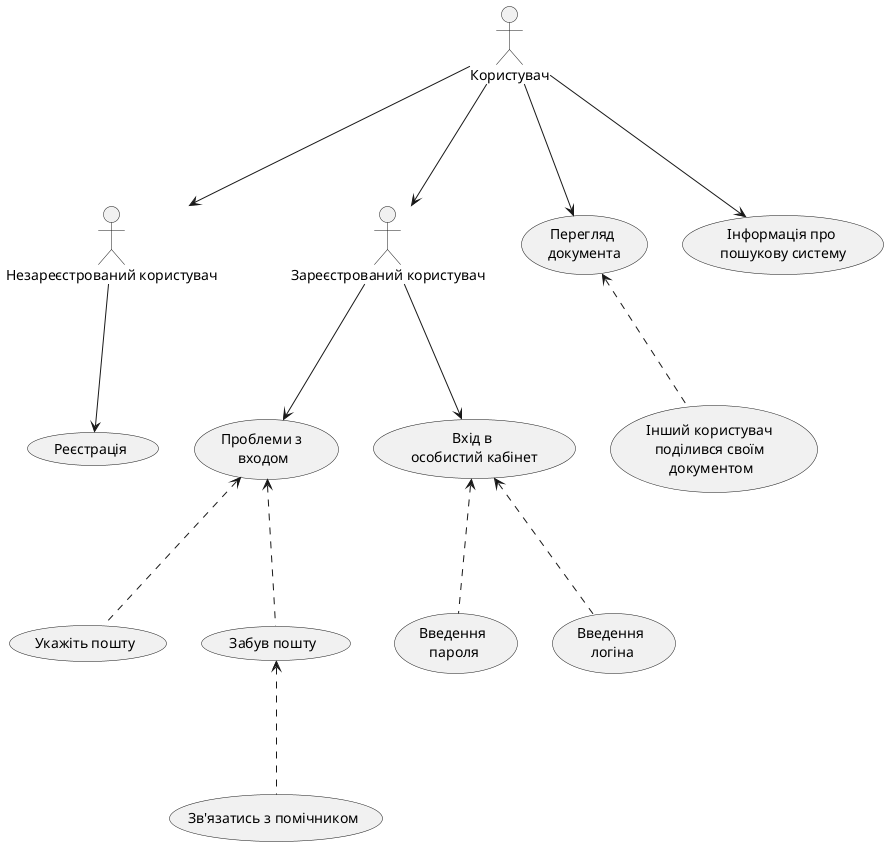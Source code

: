 @startuml

:Користувач: as user
:Незареєстрований користувач: as user1
:Зареєстрований користувач: as user2

user--->user1
user--->user2
user--->(Перегляд \nдокумента)
user--->(Інформація про \nпошукову систему)

user1--->(Реєстрація)

user2--->(Проблеми з \nвходом)
user2--->(Вхід в \nособистий кабінет)

(Перегляд \nдокумента)<...(Інший користувач \nподілився своїм \nдокументом)

(Вхід в \nособистий кабінет)<...(Введення \nпароля)
(Вхід в \nособистий кабінет)<...(Введення \nлогіна)

(Проблеми з \nвходом)<...(Укажіть пошту)
(Проблеми з \nвходом)<...(Забув пошту)

(Забув пошту)<...(Зв'язатись з помічником)

@endum
